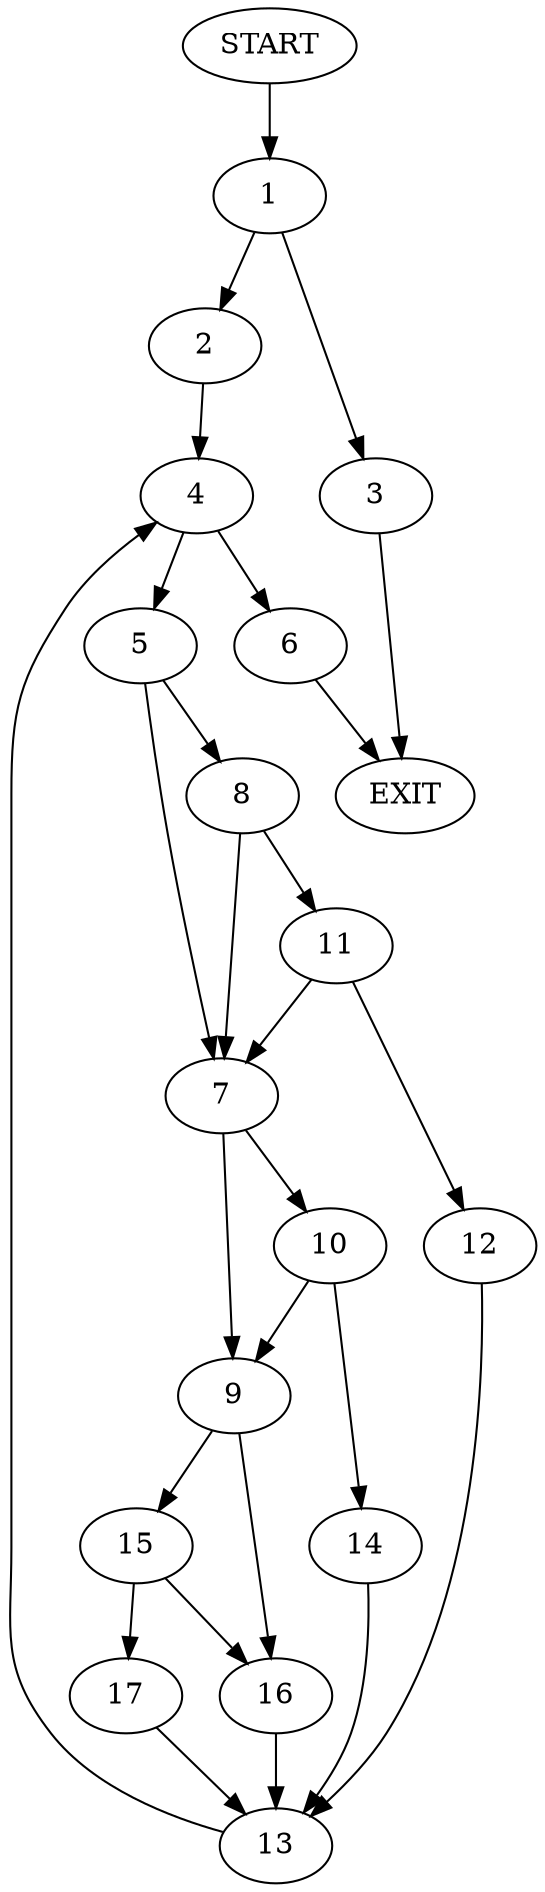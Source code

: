 digraph {
0 [label="START"]
18 [label="EXIT"]
0 -> 1
1 -> 2
1 -> 3
3 -> 18
2 -> 4
4 -> 5
4 -> 6
6 -> 18
5 -> 7
5 -> 8
7 -> 9
7 -> 10
8 -> 7
8 -> 11
11 -> 7
11 -> 12
12 -> 13
13 -> 4
10 -> 9
10 -> 14
9 -> 15
9 -> 16
14 -> 13
16 -> 13
15 -> 17
15 -> 16
17 -> 13
}
